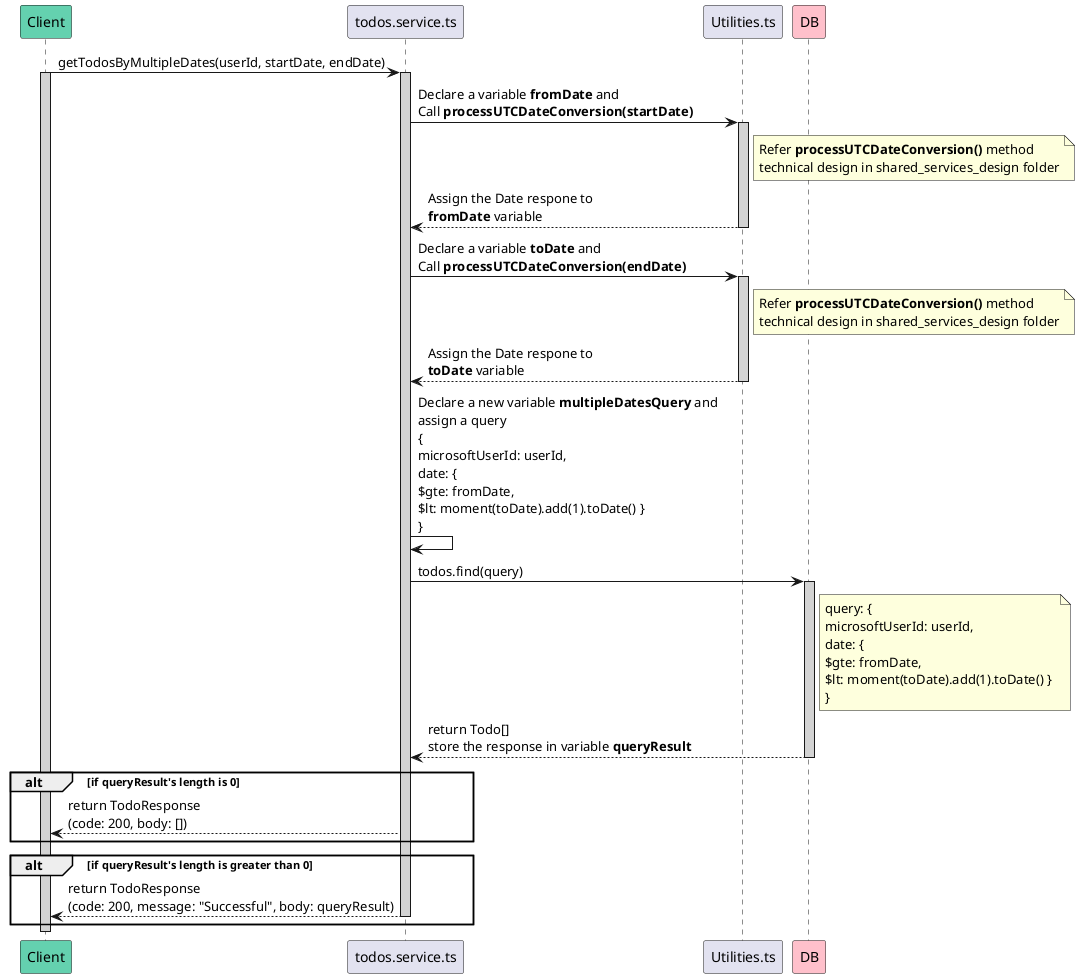 @startuml getTodosByMultipleDates
participant Client #64D1AF
participant todos.service.ts
participant Utilities.ts
participant DB #FFC0CB

Client -> todos.service.ts : getTodosByMultipleDates(userId, startDate, endDate)
activate Client #D3D3D3
activate todos.service.ts #D3D3D3
    todos.service.ts -> Utilities.ts : Declare a variable **fromDate** and \nCall **processUTCDateConversion(startDate)**
    activate Utilities.ts #D3D3D3
        note right of Utilities.ts: Refer **processUTCDateConversion()** method\ntechnical design in shared_services_design folder
        Utilities.ts --> todos.service.ts: Assign the Date respone to \n**fromDate** variable
    deactivate Utilities.ts
    
    todos.service.ts -> Utilities.ts : Declare a variable **toDate** and \nCall **processUTCDateConversion(endDate)**
    activate Utilities.ts #D3D3D3
        note right of Utilities.ts: Refer **processUTCDateConversion()** method\ntechnical design in shared_services_design folder
        Utilities.ts --> todos.service.ts: Assign the Date respone to \n**toDate** variable
    deactivate Utilities.ts

    todos.service.ts -> todos.service.ts : Declare a new variable **multipleDatesQuery** and \nassign a query \n{ \nmicrosoftUserId: userId, \ndate: { \n$gte: fromDate, \n$lt: moment(toDate).add(1).toDate() } \n}

    todos.service.ts -> DB : todos.find(query)
    activate DB #D3D3D3
    note right of DB: query: { \nmicrosoftUserId: userId, \ndate: { \n$gte: fromDate, \n$lt: moment(toDate).add(1).toDate() } \n}
    DB --> todos.service.ts: return Todo[] \nstore the response in variable **queryResult**
    deactivate 
    
    alt if queryResult's length is 0
        todos.service.ts --> Client : return TodoResponse\n(code: 200, body: [])
    end

    alt if queryResult's length is greater than 0
        todos.service.ts --> Client : return TodoResponse\n(code: 200, message: "Successful", body: queryResult)
        deactivate todos.service.ts
    end
deactivate Client
@enduml

